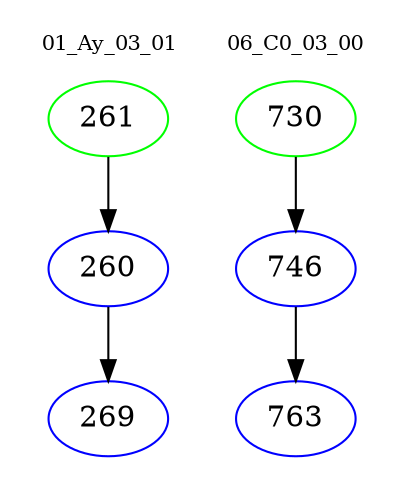 digraph{
subgraph cluster_0 {
color = white
label = "01_Ay_03_01";
fontsize=10;
T0_261 [label="261", color="green"]
T0_261 -> T0_260 [color="black"]
T0_260 [label="260", color="blue"]
T0_260 -> T0_269 [color="black"]
T0_269 [label="269", color="blue"]
}
subgraph cluster_1 {
color = white
label = "06_C0_03_00";
fontsize=10;
T1_730 [label="730", color="green"]
T1_730 -> T1_746 [color="black"]
T1_746 [label="746", color="blue"]
T1_746 -> T1_763 [color="black"]
T1_763 [label="763", color="blue"]
}
}
